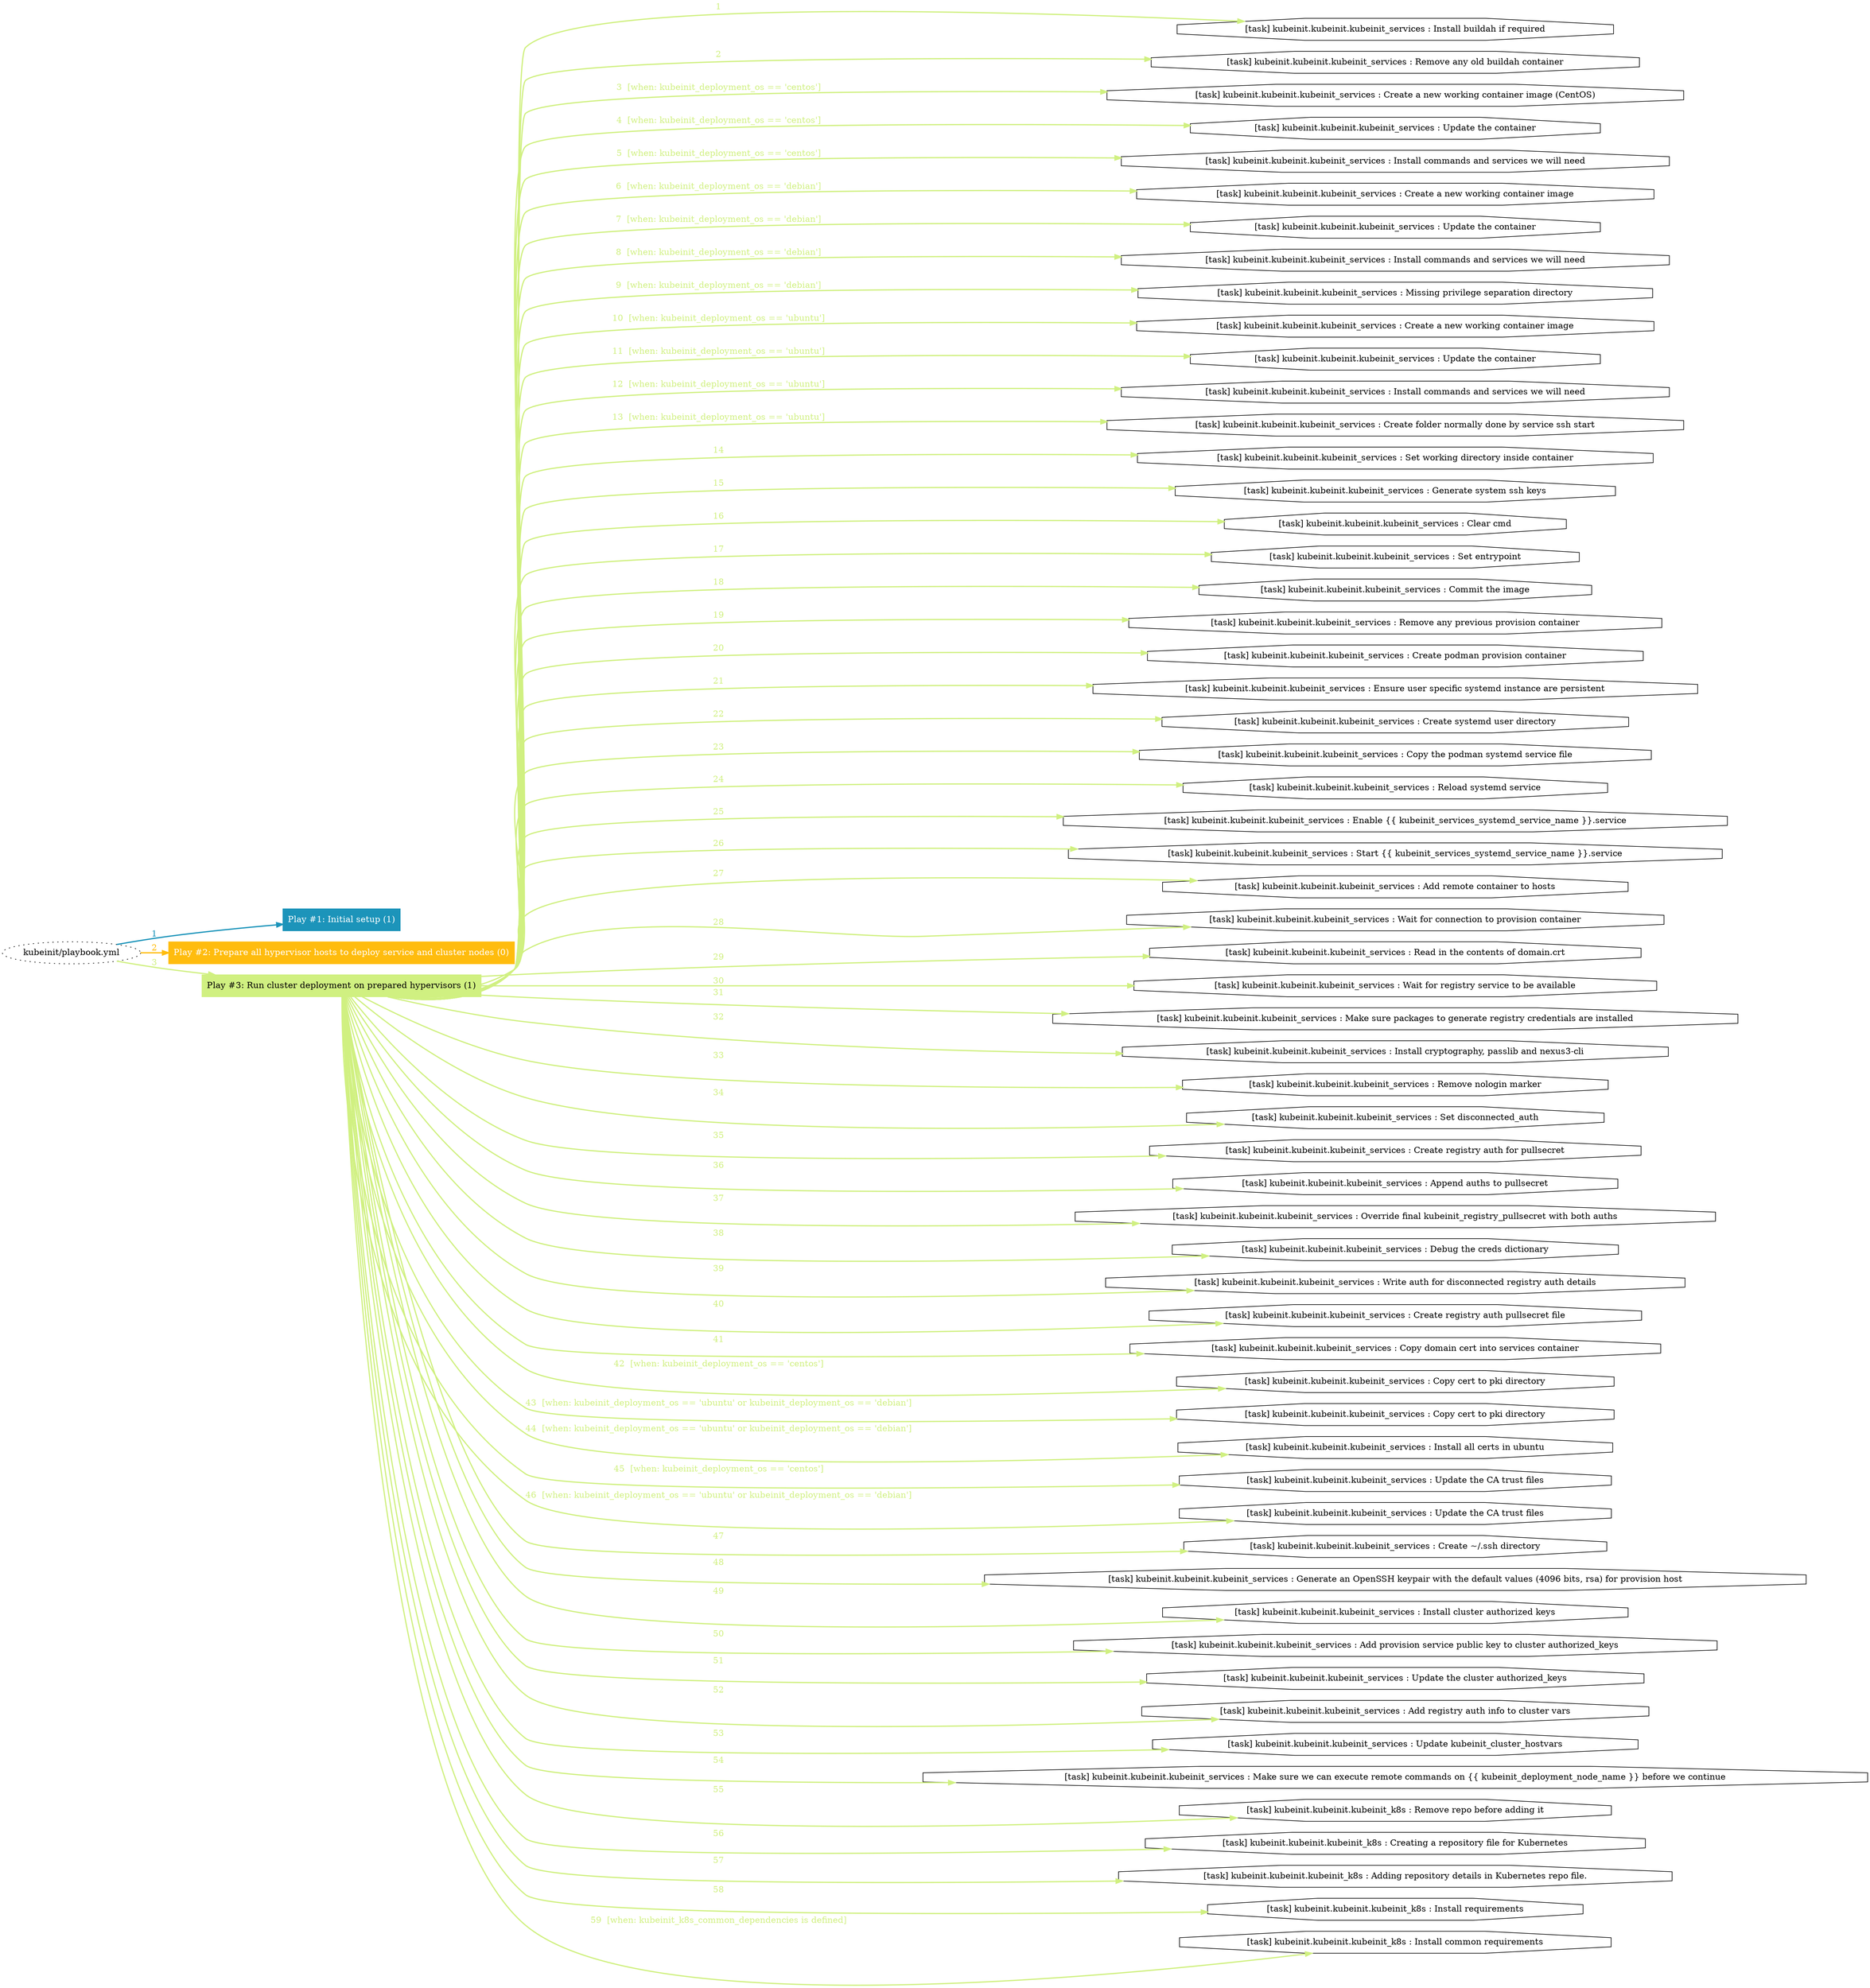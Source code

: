 digraph "kubeinit/playbook.yml "{
	graph [concentrate=true ordering=in rankdir=LR ratio=fill]
	edge [esep=5 sep=10]
	"kubeinit/playbook.yml" [id=root_node style=dotted]
	subgraph "Play #1: Initial setup (1) "{
		"Play #1: Initial setup (1)" [color="#1c94ba" fontcolor="#ffffff" id="play_29b87b8f-0fdd-4b36-854d-129296c58a16" shape=box style=filled tooltip=localhost]
		"kubeinit/playbook.yml" -> "Play #1: Initial setup (1)" [label=1 color="#1c94ba" fontcolor="#1c94ba" id="edge_b5586f65-a335-4f4d-98b8-f90b5cbd3904" style=bold]
	}
	subgraph "Play #2: Prepare all hypervisor hosts to deploy service and cluster nodes (0) "{
		"Play #2: Prepare all hypervisor hosts to deploy service and cluster nodes (0)" [color="#ffbc0e" fontcolor="#ffffff" id="play_4aab4918-3449-482a-9fea-32473d46585b" shape=box style=filled tooltip=""]
		"kubeinit/playbook.yml" -> "Play #2: Prepare all hypervisor hosts to deploy service and cluster nodes (0)" [label=2 color="#ffbc0e" fontcolor="#ffbc0e" id="edge_00f5a5d6-8916-40a8-9ea0-eaa24929d056" style=bold]
	}
	subgraph "Play #3: Run cluster deployment on prepared hypervisors (1) "{
		"Play #3: Run cluster deployment on prepared hypervisors (1)" [color="#d0f081" fontcolor="#000000" id="play_b9c21318-3358-41f0-8b5f-6bab7d088795" shape=box style=filled tooltip=localhost]
		"kubeinit/playbook.yml" -> "Play #3: Run cluster deployment on prepared hypervisors (1)" [label=3 color="#d0f081" fontcolor="#d0f081" id="edge_12514e2d-3f95-4565-b90e-bd3623ab21ed" style=bold]
		"task_64f54cff-8f64-4088-8420-ba0b6870f16a" [label="[task] kubeinit.kubeinit.kubeinit_services : Install buildah if required" id="task_64f54cff-8f64-4088-8420-ba0b6870f16a" shape=octagon tooltip="[task] kubeinit.kubeinit.kubeinit_services : Install buildah if required"]
		"Play #3: Run cluster deployment on prepared hypervisors (1)" -> "task_64f54cff-8f64-4088-8420-ba0b6870f16a" [label=1 color="#d0f081" fontcolor="#d0f081" id="edge_3d03510e-0204-4a66-9817-94933d5da8c4" style=bold]
		"task_40789349-a93d-4ec5-aba4-9946929e3420" [label="[task] kubeinit.kubeinit.kubeinit_services : Remove any old buildah container" id="task_40789349-a93d-4ec5-aba4-9946929e3420" shape=octagon tooltip="[task] kubeinit.kubeinit.kubeinit_services : Remove any old buildah container"]
		"Play #3: Run cluster deployment on prepared hypervisors (1)" -> "task_40789349-a93d-4ec5-aba4-9946929e3420" [label=2 color="#d0f081" fontcolor="#d0f081" id="edge_0ecee72d-cb5e-41f0-bdc2-fa69a0ae7123" style=bold]
		"task_d4981520-4e50-41e0-a2d9-477f64ce1bac" [label="[task] kubeinit.kubeinit.kubeinit_services : Create a new working container image (CentOS)" id="task_d4981520-4e50-41e0-a2d9-477f64ce1bac" shape=octagon tooltip="[task] kubeinit.kubeinit.kubeinit_services : Create a new working container image (CentOS)"]
		"Play #3: Run cluster deployment on prepared hypervisors (1)" -> "task_d4981520-4e50-41e0-a2d9-477f64ce1bac" [label="3  [when: kubeinit_deployment_os == 'centos']" color="#d0f081" fontcolor="#d0f081" id="edge_f1e5170f-4dd1-4eee-a61c-c61f55b99eb6" style=bold]
		"task_a1af40a3-cc0d-48ac-b5df-0e24d47d085e" [label="[task] kubeinit.kubeinit.kubeinit_services : Update the container" id="task_a1af40a3-cc0d-48ac-b5df-0e24d47d085e" shape=octagon tooltip="[task] kubeinit.kubeinit.kubeinit_services : Update the container"]
		"Play #3: Run cluster deployment on prepared hypervisors (1)" -> "task_a1af40a3-cc0d-48ac-b5df-0e24d47d085e" [label="4  [when: kubeinit_deployment_os == 'centos']" color="#d0f081" fontcolor="#d0f081" id="edge_4e395f7a-da8f-4c9a-9351-66bf07e8a0a5" style=bold]
		"task_2373536e-0553-4041-9d6c-23491839749d" [label="[task] kubeinit.kubeinit.kubeinit_services : Install commands and services we will need" id="task_2373536e-0553-4041-9d6c-23491839749d" shape=octagon tooltip="[task] kubeinit.kubeinit.kubeinit_services : Install commands and services we will need"]
		"Play #3: Run cluster deployment on prepared hypervisors (1)" -> "task_2373536e-0553-4041-9d6c-23491839749d" [label="5  [when: kubeinit_deployment_os == 'centos']" color="#d0f081" fontcolor="#d0f081" id="edge_54c1155c-4896-46bb-9dbf-697da2a6e8e9" style=bold]
		"task_eb84dabb-9601-4a67-a0eb-ca50bb088271" [label="[task] kubeinit.kubeinit.kubeinit_services : Create a new working container image" id="task_eb84dabb-9601-4a67-a0eb-ca50bb088271" shape=octagon tooltip="[task] kubeinit.kubeinit.kubeinit_services : Create a new working container image"]
		"Play #3: Run cluster deployment on prepared hypervisors (1)" -> "task_eb84dabb-9601-4a67-a0eb-ca50bb088271" [label="6  [when: kubeinit_deployment_os == 'debian']" color="#d0f081" fontcolor="#d0f081" id="edge_860d1847-f77d-461f-b079-e540faa2cf71" style=bold]
		"task_e0d146d5-87e9-4c66-853a-edfd0db8e529" [label="[task] kubeinit.kubeinit.kubeinit_services : Update the container" id="task_e0d146d5-87e9-4c66-853a-edfd0db8e529" shape=octagon tooltip="[task] kubeinit.kubeinit.kubeinit_services : Update the container"]
		"Play #3: Run cluster deployment on prepared hypervisors (1)" -> "task_e0d146d5-87e9-4c66-853a-edfd0db8e529" [label="7  [when: kubeinit_deployment_os == 'debian']" color="#d0f081" fontcolor="#d0f081" id="edge_2a23489b-6214-4441-a83e-34aaeae25ac9" style=bold]
		"task_1feb4390-cd9a-4763-8b6b-f8a2ab420c46" [label="[task] kubeinit.kubeinit.kubeinit_services : Install commands and services we will need" id="task_1feb4390-cd9a-4763-8b6b-f8a2ab420c46" shape=octagon tooltip="[task] kubeinit.kubeinit.kubeinit_services : Install commands and services we will need"]
		"Play #3: Run cluster deployment on prepared hypervisors (1)" -> "task_1feb4390-cd9a-4763-8b6b-f8a2ab420c46" [label="8  [when: kubeinit_deployment_os == 'debian']" color="#d0f081" fontcolor="#d0f081" id="edge_8e166ed4-bdd9-490d-90f6-3051499c4605" style=bold]
		"task_79bc1f2f-0765-4b62-abb2-3312d5cfbe4d" [label="[task] kubeinit.kubeinit.kubeinit_services : Missing privilege separation directory" id="task_79bc1f2f-0765-4b62-abb2-3312d5cfbe4d" shape=octagon tooltip="[task] kubeinit.kubeinit.kubeinit_services : Missing privilege separation directory"]
		"Play #3: Run cluster deployment on prepared hypervisors (1)" -> "task_79bc1f2f-0765-4b62-abb2-3312d5cfbe4d" [label="9  [when: kubeinit_deployment_os == 'debian']" color="#d0f081" fontcolor="#d0f081" id="edge_7ab45359-207f-4fbf-8d89-8cf2e3de2985" style=bold]
		"task_0a2bfb3e-2fd8-4d55-bae8-c57c985212b7" [label="[task] kubeinit.kubeinit.kubeinit_services : Create a new working container image" id="task_0a2bfb3e-2fd8-4d55-bae8-c57c985212b7" shape=octagon tooltip="[task] kubeinit.kubeinit.kubeinit_services : Create a new working container image"]
		"Play #3: Run cluster deployment on prepared hypervisors (1)" -> "task_0a2bfb3e-2fd8-4d55-bae8-c57c985212b7" [label="10  [when: kubeinit_deployment_os == 'ubuntu']" color="#d0f081" fontcolor="#d0f081" id="edge_b71d500d-640c-4d7a-bd1d-579a8b7dd7d3" style=bold]
		"task_10ece4c9-1888-4dd7-8469-607d15bec82f" [label="[task] kubeinit.kubeinit.kubeinit_services : Update the container" id="task_10ece4c9-1888-4dd7-8469-607d15bec82f" shape=octagon tooltip="[task] kubeinit.kubeinit.kubeinit_services : Update the container"]
		"Play #3: Run cluster deployment on prepared hypervisors (1)" -> "task_10ece4c9-1888-4dd7-8469-607d15bec82f" [label="11  [when: kubeinit_deployment_os == 'ubuntu']" color="#d0f081" fontcolor="#d0f081" id="edge_55e76ede-1efa-47aa-b7fb-f5632c77315f" style=bold]
		"task_93231d03-b3fc-42bb-9e4a-1799abe37419" [label="[task] kubeinit.kubeinit.kubeinit_services : Install commands and services we will need" id="task_93231d03-b3fc-42bb-9e4a-1799abe37419" shape=octagon tooltip="[task] kubeinit.kubeinit.kubeinit_services : Install commands and services we will need"]
		"Play #3: Run cluster deployment on prepared hypervisors (1)" -> "task_93231d03-b3fc-42bb-9e4a-1799abe37419" [label="12  [when: kubeinit_deployment_os == 'ubuntu']" color="#d0f081" fontcolor="#d0f081" id="edge_04cba4d3-0c72-43fa-a866-f7670f59b770" style=bold]
		"task_4c013f59-f020-43af-be65-ca9d996f1d30" [label="[task] kubeinit.kubeinit.kubeinit_services : Create folder normally done by service ssh start" id="task_4c013f59-f020-43af-be65-ca9d996f1d30" shape=octagon tooltip="[task] kubeinit.kubeinit.kubeinit_services : Create folder normally done by service ssh start"]
		"Play #3: Run cluster deployment on prepared hypervisors (1)" -> "task_4c013f59-f020-43af-be65-ca9d996f1d30" [label="13  [when: kubeinit_deployment_os == 'ubuntu']" color="#d0f081" fontcolor="#d0f081" id="edge_9069456b-8d8f-4e45-b8c3-82aeeaa40d30" style=bold]
		"task_c351be33-01d3-48dc-afd2-74ac24d9efed" [label="[task] kubeinit.kubeinit.kubeinit_services : Set working directory inside container" id="task_c351be33-01d3-48dc-afd2-74ac24d9efed" shape=octagon tooltip="[task] kubeinit.kubeinit.kubeinit_services : Set working directory inside container"]
		"Play #3: Run cluster deployment on prepared hypervisors (1)" -> "task_c351be33-01d3-48dc-afd2-74ac24d9efed" [label=14 color="#d0f081" fontcolor="#d0f081" id="edge_7b7c2c24-599c-492d-9fe5-db37245b81c7" style=bold]
		"task_122ee28f-96fa-45a1-821b-42dd9e033fce" [label="[task] kubeinit.kubeinit.kubeinit_services : Generate system ssh keys" id="task_122ee28f-96fa-45a1-821b-42dd9e033fce" shape=octagon tooltip="[task] kubeinit.kubeinit.kubeinit_services : Generate system ssh keys"]
		"Play #3: Run cluster deployment on prepared hypervisors (1)" -> "task_122ee28f-96fa-45a1-821b-42dd9e033fce" [label=15 color="#d0f081" fontcolor="#d0f081" id="edge_1ea03c93-8d1c-4298-a336-27d84ccabbcf" style=bold]
		"task_db1c9958-5a02-4987-97b4-704952884610" [label="[task] kubeinit.kubeinit.kubeinit_services : Clear cmd" id="task_db1c9958-5a02-4987-97b4-704952884610" shape=octagon tooltip="[task] kubeinit.kubeinit.kubeinit_services : Clear cmd"]
		"Play #3: Run cluster deployment on prepared hypervisors (1)" -> "task_db1c9958-5a02-4987-97b4-704952884610" [label=16 color="#d0f081" fontcolor="#d0f081" id="edge_3e49dbe1-fadf-450d-91f3-5283923fc2db" style=bold]
		"task_f7771992-ee7b-4231-a5c2-625f9cfb90bd" [label="[task] kubeinit.kubeinit.kubeinit_services : Set entrypoint" id="task_f7771992-ee7b-4231-a5c2-625f9cfb90bd" shape=octagon tooltip="[task] kubeinit.kubeinit.kubeinit_services : Set entrypoint"]
		"Play #3: Run cluster deployment on prepared hypervisors (1)" -> "task_f7771992-ee7b-4231-a5c2-625f9cfb90bd" [label=17 color="#d0f081" fontcolor="#d0f081" id="edge_77ef4fac-d9c4-4bfa-84fb-444500b6b852" style=bold]
		"task_5444ef27-8c7d-4331-bd43-550921b3196f" [label="[task] kubeinit.kubeinit.kubeinit_services : Commit the image" id="task_5444ef27-8c7d-4331-bd43-550921b3196f" shape=octagon tooltip="[task] kubeinit.kubeinit.kubeinit_services : Commit the image"]
		"Play #3: Run cluster deployment on prepared hypervisors (1)" -> "task_5444ef27-8c7d-4331-bd43-550921b3196f" [label=18 color="#d0f081" fontcolor="#d0f081" id="edge_814d8335-4272-48b3-9786-f5d44f9ecf5c" style=bold]
		"task_6ee14a60-376d-40f2-b38c-56cf662def93" [label="[task] kubeinit.kubeinit.kubeinit_services : Remove any previous provision container" id="task_6ee14a60-376d-40f2-b38c-56cf662def93" shape=octagon tooltip="[task] kubeinit.kubeinit.kubeinit_services : Remove any previous provision container"]
		"Play #3: Run cluster deployment on prepared hypervisors (1)" -> "task_6ee14a60-376d-40f2-b38c-56cf662def93" [label=19 color="#d0f081" fontcolor="#d0f081" id="edge_b00192ff-821f-49c7-b049-ac52c3bf9abf" style=bold]
		"task_d97b1d64-4bbd-47d7-8a24-3fe3a62de0f5" [label="[task] kubeinit.kubeinit.kubeinit_services : Create podman provision container" id="task_d97b1d64-4bbd-47d7-8a24-3fe3a62de0f5" shape=octagon tooltip="[task] kubeinit.kubeinit.kubeinit_services : Create podman provision container"]
		"Play #3: Run cluster deployment on prepared hypervisors (1)" -> "task_d97b1d64-4bbd-47d7-8a24-3fe3a62de0f5" [label=20 color="#d0f081" fontcolor="#d0f081" id="edge_2f7b3e3f-7d23-421d-bbd8-142fc901f330" style=bold]
		"task_72d67df8-e2ae-4b49-8785-9f585ecb3ee5" [label="[task] kubeinit.kubeinit.kubeinit_services : Ensure user specific systemd instance are persistent" id="task_72d67df8-e2ae-4b49-8785-9f585ecb3ee5" shape=octagon tooltip="[task] kubeinit.kubeinit.kubeinit_services : Ensure user specific systemd instance are persistent"]
		"Play #3: Run cluster deployment on prepared hypervisors (1)" -> "task_72d67df8-e2ae-4b49-8785-9f585ecb3ee5" [label=21 color="#d0f081" fontcolor="#d0f081" id="edge_01476ec0-9e33-41d6-a5b4-fc94b662eafc" style=bold]
		"task_4c6c78d0-ccbb-4c4f-a8c4-b49ba49d1f67" [label="[task] kubeinit.kubeinit.kubeinit_services : Create systemd user directory" id="task_4c6c78d0-ccbb-4c4f-a8c4-b49ba49d1f67" shape=octagon tooltip="[task] kubeinit.kubeinit.kubeinit_services : Create systemd user directory"]
		"Play #3: Run cluster deployment on prepared hypervisors (1)" -> "task_4c6c78d0-ccbb-4c4f-a8c4-b49ba49d1f67" [label=22 color="#d0f081" fontcolor="#d0f081" id="edge_b0c0c6e0-8274-4bd9-a888-5b7db061928c" style=bold]
		"task_5665e71d-69d7-4a5f-a5a9-b952cc92e696" [label="[task] kubeinit.kubeinit.kubeinit_services : Copy the podman systemd service file" id="task_5665e71d-69d7-4a5f-a5a9-b952cc92e696" shape=octagon tooltip="[task] kubeinit.kubeinit.kubeinit_services : Copy the podman systemd service file"]
		"Play #3: Run cluster deployment on prepared hypervisors (1)" -> "task_5665e71d-69d7-4a5f-a5a9-b952cc92e696" [label=23 color="#d0f081" fontcolor="#d0f081" id="edge_0c673fa9-53fb-4af3-b604-f1db922a8e99" style=bold]
		"task_83db2468-7e31-49b6-9010-a3a6469e075b" [label="[task] kubeinit.kubeinit.kubeinit_services : Reload systemd service" id="task_83db2468-7e31-49b6-9010-a3a6469e075b" shape=octagon tooltip="[task] kubeinit.kubeinit.kubeinit_services : Reload systemd service"]
		"Play #3: Run cluster deployment on prepared hypervisors (1)" -> "task_83db2468-7e31-49b6-9010-a3a6469e075b" [label=24 color="#d0f081" fontcolor="#d0f081" id="edge_92f4af39-ab41-450d-9709-95bd78855da9" style=bold]
		"task_3a60735d-a1e6-4423-93a4-f69b0bf38fc3" [label="[task] kubeinit.kubeinit.kubeinit_services : Enable {{ kubeinit_services_systemd_service_name }}.service" id="task_3a60735d-a1e6-4423-93a4-f69b0bf38fc3" shape=octagon tooltip="[task] kubeinit.kubeinit.kubeinit_services : Enable {{ kubeinit_services_systemd_service_name }}.service"]
		"Play #3: Run cluster deployment on prepared hypervisors (1)" -> "task_3a60735d-a1e6-4423-93a4-f69b0bf38fc3" [label=25 color="#d0f081" fontcolor="#d0f081" id="edge_7cbd6bec-b045-42bb-b68d-0edd0ffd1044" style=bold]
		"task_d24f2cca-1289-46da-bde0-2c731d4a072c" [label="[task] kubeinit.kubeinit.kubeinit_services : Start {{ kubeinit_services_systemd_service_name }}.service" id="task_d24f2cca-1289-46da-bde0-2c731d4a072c" shape=octagon tooltip="[task] kubeinit.kubeinit.kubeinit_services : Start {{ kubeinit_services_systemd_service_name }}.service"]
		"Play #3: Run cluster deployment on prepared hypervisors (1)" -> "task_d24f2cca-1289-46da-bde0-2c731d4a072c" [label=26 color="#d0f081" fontcolor="#d0f081" id="edge_c3dc2d9e-0051-4f03-9c6e-b47fa8693523" style=bold]
		"task_e20a73b3-9f4a-41d1-a0b5-7667eb0d304c" [label="[task] kubeinit.kubeinit.kubeinit_services : Add remote container to hosts" id="task_e20a73b3-9f4a-41d1-a0b5-7667eb0d304c" shape=octagon tooltip="[task] kubeinit.kubeinit.kubeinit_services : Add remote container to hosts"]
		"Play #3: Run cluster deployment on prepared hypervisors (1)" -> "task_e20a73b3-9f4a-41d1-a0b5-7667eb0d304c" [label=27 color="#d0f081" fontcolor="#d0f081" id="edge_458fcb41-d161-43de-916a-4328ad77792c" style=bold]
		"task_b998feb3-d03c-4e97-82c7-9ca4e3fa0cda" [label="[task] kubeinit.kubeinit.kubeinit_services : Wait for connection to provision container" id="task_b998feb3-d03c-4e97-82c7-9ca4e3fa0cda" shape=octagon tooltip="[task] kubeinit.kubeinit.kubeinit_services : Wait for connection to provision container"]
		"Play #3: Run cluster deployment on prepared hypervisors (1)" -> "task_b998feb3-d03c-4e97-82c7-9ca4e3fa0cda" [label=28 color="#d0f081" fontcolor="#d0f081" id="edge_47e0f6a5-5fbe-4845-9a57-dc2e519f199b" style=bold]
		"task_b3a63928-f04f-4c2f-a83d-80431147a27a" [label="[task] kubeinit.kubeinit.kubeinit_services : Read in the contents of domain.crt" id="task_b3a63928-f04f-4c2f-a83d-80431147a27a" shape=octagon tooltip="[task] kubeinit.kubeinit.kubeinit_services : Read in the contents of domain.crt"]
		"Play #3: Run cluster deployment on prepared hypervisors (1)" -> "task_b3a63928-f04f-4c2f-a83d-80431147a27a" [label=29 color="#d0f081" fontcolor="#d0f081" id="edge_824dba9e-fc3f-4213-add9-535c722866b2" style=bold]
		"task_7bed4878-b797-49c3-90ea-c0f95acf9fc5" [label="[task] kubeinit.kubeinit.kubeinit_services : Wait for registry service to be available" id="task_7bed4878-b797-49c3-90ea-c0f95acf9fc5" shape=octagon tooltip="[task] kubeinit.kubeinit.kubeinit_services : Wait for registry service to be available"]
		"Play #3: Run cluster deployment on prepared hypervisors (1)" -> "task_7bed4878-b797-49c3-90ea-c0f95acf9fc5" [label=30 color="#d0f081" fontcolor="#d0f081" id="edge_ccbca482-8cda-459e-989f-3ca3602dfd05" style=bold]
		"task_993c4b23-4285-4544-9499-5a91e27a6126" [label="[task] kubeinit.kubeinit.kubeinit_services : Make sure packages to generate registry credentials are installed" id="task_993c4b23-4285-4544-9499-5a91e27a6126" shape=octagon tooltip="[task] kubeinit.kubeinit.kubeinit_services : Make sure packages to generate registry credentials are installed"]
		"Play #3: Run cluster deployment on prepared hypervisors (1)" -> "task_993c4b23-4285-4544-9499-5a91e27a6126" [label=31 color="#d0f081" fontcolor="#d0f081" id="edge_8c6a15c2-65a1-4296-be99-e01e9570e676" style=bold]
		"task_1b09796d-6443-4abe-a123-7abeed3d30ab" [label="[task] kubeinit.kubeinit.kubeinit_services : Install cryptography, passlib and nexus3-cli" id="task_1b09796d-6443-4abe-a123-7abeed3d30ab" shape=octagon tooltip="[task] kubeinit.kubeinit.kubeinit_services : Install cryptography, passlib and nexus3-cli"]
		"Play #3: Run cluster deployment on prepared hypervisors (1)" -> "task_1b09796d-6443-4abe-a123-7abeed3d30ab" [label=32 color="#d0f081" fontcolor="#d0f081" id="edge_403e435c-97ad-4c23-877a-e4a96cd00328" style=bold]
		"task_9ecaf28a-2d24-4438-9b77-ed259c881750" [label="[task] kubeinit.kubeinit.kubeinit_services : Remove nologin marker" id="task_9ecaf28a-2d24-4438-9b77-ed259c881750" shape=octagon tooltip="[task] kubeinit.kubeinit.kubeinit_services : Remove nologin marker"]
		"Play #3: Run cluster deployment on prepared hypervisors (1)" -> "task_9ecaf28a-2d24-4438-9b77-ed259c881750" [label=33 color="#d0f081" fontcolor="#d0f081" id="edge_1de578ba-5677-48d0-93ca-66ea8825b68a" style=bold]
		"task_a918bf75-ad61-4ae1-80d9-87d9230f6cc1" [label="[task] kubeinit.kubeinit.kubeinit_services : Set disconnected_auth" id="task_a918bf75-ad61-4ae1-80d9-87d9230f6cc1" shape=octagon tooltip="[task] kubeinit.kubeinit.kubeinit_services : Set disconnected_auth"]
		"Play #3: Run cluster deployment on prepared hypervisors (1)" -> "task_a918bf75-ad61-4ae1-80d9-87d9230f6cc1" [label=34 color="#d0f081" fontcolor="#d0f081" id="edge_8edc78b4-8793-4090-ad7c-1b10eedd6b08" style=bold]
		"task_8f46aa38-b933-42fc-9090-7a8bcae4b97e" [label="[task] kubeinit.kubeinit.kubeinit_services : Create registry auth for pullsecret" id="task_8f46aa38-b933-42fc-9090-7a8bcae4b97e" shape=octagon tooltip="[task] kubeinit.kubeinit.kubeinit_services : Create registry auth for pullsecret"]
		"Play #3: Run cluster deployment on prepared hypervisors (1)" -> "task_8f46aa38-b933-42fc-9090-7a8bcae4b97e" [label=35 color="#d0f081" fontcolor="#d0f081" id="edge_c34d1442-7991-483a-b109-ba51f6bce2da" style=bold]
		"task_6b653f1c-b22f-43ae-8550-74ea51291172" [label="[task] kubeinit.kubeinit.kubeinit_services : Append auths to pullsecret" id="task_6b653f1c-b22f-43ae-8550-74ea51291172" shape=octagon tooltip="[task] kubeinit.kubeinit.kubeinit_services : Append auths to pullsecret"]
		"Play #3: Run cluster deployment on prepared hypervisors (1)" -> "task_6b653f1c-b22f-43ae-8550-74ea51291172" [label=36 color="#d0f081" fontcolor="#d0f081" id="edge_1436a016-cf00-4578-b6d2-529206f2a239" style=bold]
		"task_5087f17d-8143-4d15-8ff7-7b18fb269ed4" [label="[task] kubeinit.kubeinit.kubeinit_services : Override final kubeinit_registry_pullsecret with both auths" id="task_5087f17d-8143-4d15-8ff7-7b18fb269ed4" shape=octagon tooltip="[task] kubeinit.kubeinit.kubeinit_services : Override final kubeinit_registry_pullsecret with both auths"]
		"Play #3: Run cluster deployment on prepared hypervisors (1)" -> "task_5087f17d-8143-4d15-8ff7-7b18fb269ed4" [label=37 color="#d0f081" fontcolor="#d0f081" id="edge_dd7ea4d1-30a0-4ae9-a14e-78a7b3b20298" style=bold]
		"task_bdad60be-42f2-4e80-aae0-a57a43652b63" [label="[task] kubeinit.kubeinit.kubeinit_services : Debug the creds dictionary" id="task_bdad60be-42f2-4e80-aae0-a57a43652b63" shape=octagon tooltip="[task] kubeinit.kubeinit.kubeinit_services : Debug the creds dictionary"]
		"Play #3: Run cluster deployment on prepared hypervisors (1)" -> "task_bdad60be-42f2-4e80-aae0-a57a43652b63" [label=38 color="#d0f081" fontcolor="#d0f081" id="edge_2f6f110b-49d1-41ef-952d-2b377632e6c6" style=bold]
		"task_65355a75-ef65-4d94-b0c4-3a5609af6783" [label="[task] kubeinit.kubeinit.kubeinit_services : Write auth for disconnected registry auth details" id="task_65355a75-ef65-4d94-b0c4-3a5609af6783" shape=octagon tooltip="[task] kubeinit.kubeinit.kubeinit_services : Write auth for disconnected registry auth details"]
		"Play #3: Run cluster deployment on prepared hypervisors (1)" -> "task_65355a75-ef65-4d94-b0c4-3a5609af6783" [label=39 color="#d0f081" fontcolor="#d0f081" id="edge_e643d6e6-82d4-4c70-9187-b794e7757295" style=bold]
		"task_60d6e43e-5680-43e4-b5b6-29909f49ed3c" [label="[task] kubeinit.kubeinit.kubeinit_services : Create registry auth pullsecret file" id="task_60d6e43e-5680-43e4-b5b6-29909f49ed3c" shape=octagon tooltip="[task] kubeinit.kubeinit.kubeinit_services : Create registry auth pullsecret file"]
		"Play #3: Run cluster deployment on prepared hypervisors (1)" -> "task_60d6e43e-5680-43e4-b5b6-29909f49ed3c" [label=40 color="#d0f081" fontcolor="#d0f081" id="edge_afd98ac3-19e2-4814-94a4-fe40ed8efb0c" style=bold]
		"task_e94afe33-c33f-4d38-af6d-802b047ff264" [label="[task] kubeinit.kubeinit.kubeinit_services : Copy domain cert into services container" id="task_e94afe33-c33f-4d38-af6d-802b047ff264" shape=octagon tooltip="[task] kubeinit.kubeinit.kubeinit_services : Copy domain cert into services container"]
		"Play #3: Run cluster deployment on prepared hypervisors (1)" -> "task_e94afe33-c33f-4d38-af6d-802b047ff264" [label=41 color="#d0f081" fontcolor="#d0f081" id="edge_7554f0a7-9005-4867-8a75-83ead2f0fbaf" style=bold]
		"task_4d603f9e-c517-4c65-a36c-6749de7f700c" [label="[task] kubeinit.kubeinit.kubeinit_services : Copy cert to pki directory" id="task_4d603f9e-c517-4c65-a36c-6749de7f700c" shape=octagon tooltip="[task] kubeinit.kubeinit.kubeinit_services : Copy cert to pki directory"]
		"Play #3: Run cluster deployment on prepared hypervisors (1)" -> "task_4d603f9e-c517-4c65-a36c-6749de7f700c" [label="42  [when: kubeinit_deployment_os == 'centos']" color="#d0f081" fontcolor="#d0f081" id="edge_d8d886d8-0a0d-4e54-b68e-dc28cc1e0665" style=bold]
		"task_871f0120-ffb0-40b0-847e-dff2ce1b0bf1" [label="[task] kubeinit.kubeinit.kubeinit_services : Copy cert to pki directory" id="task_871f0120-ffb0-40b0-847e-dff2ce1b0bf1" shape=octagon tooltip="[task] kubeinit.kubeinit.kubeinit_services : Copy cert to pki directory"]
		"Play #3: Run cluster deployment on prepared hypervisors (1)" -> "task_871f0120-ffb0-40b0-847e-dff2ce1b0bf1" [label="43  [when: kubeinit_deployment_os == 'ubuntu' or kubeinit_deployment_os == 'debian']" color="#d0f081" fontcolor="#d0f081" id="edge_84baceef-2881-4535-9518-22aecd9516e2" style=bold]
		"task_4c125223-a9eb-4e62-a51c-060a8fbfc80c" [label="[task] kubeinit.kubeinit.kubeinit_services : Install all certs in ubuntu" id="task_4c125223-a9eb-4e62-a51c-060a8fbfc80c" shape=octagon tooltip="[task] kubeinit.kubeinit.kubeinit_services : Install all certs in ubuntu"]
		"Play #3: Run cluster deployment on prepared hypervisors (1)" -> "task_4c125223-a9eb-4e62-a51c-060a8fbfc80c" [label="44  [when: kubeinit_deployment_os == 'ubuntu' or kubeinit_deployment_os == 'debian']" color="#d0f081" fontcolor="#d0f081" id="edge_f747fd3b-9e63-4b0c-944f-26052632f205" style=bold]
		"task_6bab33a5-954a-44a8-aea4-b276bdd3a2a2" [label="[task] kubeinit.kubeinit.kubeinit_services : Update the CA trust files" id="task_6bab33a5-954a-44a8-aea4-b276bdd3a2a2" shape=octagon tooltip="[task] kubeinit.kubeinit.kubeinit_services : Update the CA trust files"]
		"Play #3: Run cluster deployment on prepared hypervisors (1)" -> "task_6bab33a5-954a-44a8-aea4-b276bdd3a2a2" [label="45  [when: kubeinit_deployment_os == 'centos']" color="#d0f081" fontcolor="#d0f081" id="edge_73173164-ada0-4c55-b206-52ec47e48f78" style=bold]
		"task_3576c0e9-bc7a-40c5-a729-216e62429a47" [label="[task] kubeinit.kubeinit.kubeinit_services : Update the CA trust files" id="task_3576c0e9-bc7a-40c5-a729-216e62429a47" shape=octagon tooltip="[task] kubeinit.kubeinit.kubeinit_services : Update the CA trust files"]
		"Play #3: Run cluster deployment on prepared hypervisors (1)" -> "task_3576c0e9-bc7a-40c5-a729-216e62429a47" [label="46  [when: kubeinit_deployment_os == 'ubuntu' or kubeinit_deployment_os == 'debian']" color="#d0f081" fontcolor="#d0f081" id="edge_f728ae70-7623-4717-ae19-80932eb5f32b" style=bold]
		"task_db986164-cbcd-4082-9e75-656643399b51" [label="[task] kubeinit.kubeinit.kubeinit_services : Create ~/.ssh directory" id="task_db986164-cbcd-4082-9e75-656643399b51" shape=octagon tooltip="[task] kubeinit.kubeinit.kubeinit_services : Create ~/.ssh directory"]
		"Play #3: Run cluster deployment on prepared hypervisors (1)" -> "task_db986164-cbcd-4082-9e75-656643399b51" [label=47 color="#d0f081" fontcolor="#d0f081" id="edge_9948c52a-bcd6-495d-bb9d-f43945ee8d06" style=bold]
		"task_ece3b862-66df-491b-8156-fff642c576c7" [label="[task] kubeinit.kubeinit.kubeinit_services : Generate an OpenSSH keypair with the default values (4096 bits, rsa) for provision host" id="task_ece3b862-66df-491b-8156-fff642c576c7" shape=octagon tooltip="[task] kubeinit.kubeinit.kubeinit_services : Generate an OpenSSH keypair with the default values (4096 bits, rsa) for provision host"]
		"Play #3: Run cluster deployment on prepared hypervisors (1)" -> "task_ece3b862-66df-491b-8156-fff642c576c7" [label=48 color="#d0f081" fontcolor="#d0f081" id="edge_22842ae0-1d30-408a-8f39-1fa692860eab" style=bold]
		"task_3fdba8b8-4e64-475e-8a2b-f1c21185e297" [label="[task] kubeinit.kubeinit.kubeinit_services : Install cluster authorized keys" id="task_3fdba8b8-4e64-475e-8a2b-f1c21185e297" shape=octagon tooltip="[task] kubeinit.kubeinit.kubeinit_services : Install cluster authorized keys"]
		"Play #3: Run cluster deployment on prepared hypervisors (1)" -> "task_3fdba8b8-4e64-475e-8a2b-f1c21185e297" [label=49 color="#d0f081" fontcolor="#d0f081" id="edge_199e9097-8106-47c7-9e4f-4fda7666ab33" style=bold]
		"task_1ee9c128-3a97-4fca-be17-6234ea11e026" [label="[task] kubeinit.kubeinit.kubeinit_services : Add provision service public key to cluster authorized_keys" id="task_1ee9c128-3a97-4fca-be17-6234ea11e026" shape=octagon tooltip="[task] kubeinit.kubeinit.kubeinit_services : Add provision service public key to cluster authorized_keys"]
		"Play #3: Run cluster deployment on prepared hypervisors (1)" -> "task_1ee9c128-3a97-4fca-be17-6234ea11e026" [label=50 color="#d0f081" fontcolor="#d0f081" id="edge_98a9b40e-d683-4c06-9f78-bc25c9bd89c3" style=bold]
		"task_3efb4231-3f22-4bad-885f-dd8e335bc9ea" [label="[task] kubeinit.kubeinit.kubeinit_services : Update the cluster authorized_keys" id="task_3efb4231-3f22-4bad-885f-dd8e335bc9ea" shape=octagon tooltip="[task] kubeinit.kubeinit.kubeinit_services : Update the cluster authorized_keys"]
		"Play #3: Run cluster deployment on prepared hypervisors (1)" -> "task_3efb4231-3f22-4bad-885f-dd8e335bc9ea" [label=51 color="#d0f081" fontcolor="#d0f081" id="edge_bb2693f4-4a6a-42d1-ae7d-8eb1719bca8d" style=bold]
		"task_7824666f-bba9-44da-ad3c-0f338b04f783" [label="[task] kubeinit.kubeinit.kubeinit_services : Add registry auth info to cluster vars" id="task_7824666f-bba9-44da-ad3c-0f338b04f783" shape=octagon tooltip="[task] kubeinit.kubeinit.kubeinit_services : Add registry auth info to cluster vars"]
		"Play #3: Run cluster deployment on prepared hypervisors (1)" -> "task_7824666f-bba9-44da-ad3c-0f338b04f783" [label=52 color="#d0f081" fontcolor="#d0f081" id="edge_ef5675d7-ce4b-4f21-b16c-6bb5f64b8c32" style=bold]
		"task_ac934248-87e0-4aa3-824c-fbe61390380a" [label="[task] kubeinit.kubeinit.kubeinit_services : Update kubeinit_cluster_hostvars" id="task_ac934248-87e0-4aa3-824c-fbe61390380a" shape=octagon tooltip="[task] kubeinit.kubeinit.kubeinit_services : Update kubeinit_cluster_hostvars"]
		"Play #3: Run cluster deployment on prepared hypervisors (1)" -> "task_ac934248-87e0-4aa3-824c-fbe61390380a" [label=53 color="#d0f081" fontcolor="#d0f081" id="edge_0f0ec4ab-9387-4c3c-80db-8fe5329650af" style=bold]
		"task_08f4b8db-7e8d-43c7-83f7-c45d705ba091" [label="[task] kubeinit.kubeinit.kubeinit_services : Make sure we can execute remote commands on {{ kubeinit_deployment_node_name }} before we continue" id="task_08f4b8db-7e8d-43c7-83f7-c45d705ba091" shape=octagon tooltip="[task] kubeinit.kubeinit.kubeinit_services : Make sure we can execute remote commands on {{ kubeinit_deployment_node_name }} before we continue"]
		"Play #3: Run cluster deployment on prepared hypervisors (1)" -> "task_08f4b8db-7e8d-43c7-83f7-c45d705ba091" [label=54 color="#d0f081" fontcolor="#d0f081" id="edge_143b7a26-4550-400d-8b78-b5d9cdf98556" style=bold]
		"task_eb0d74f3-a4e8-45ed-8545-2505b862fb8c" [label="[task] kubeinit.kubeinit.kubeinit_k8s : Remove repo before adding it" id="task_eb0d74f3-a4e8-45ed-8545-2505b862fb8c" shape=octagon tooltip="[task] kubeinit.kubeinit.kubeinit_k8s : Remove repo before adding it"]
		"Play #3: Run cluster deployment on prepared hypervisors (1)" -> "task_eb0d74f3-a4e8-45ed-8545-2505b862fb8c" [label=55 color="#d0f081" fontcolor="#d0f081" id="edge_8760c93a-86f7-454c-bc5f-ef96c7bf0136" style=bold]
		"task_4e45c8dd-de87-4d43-b93f-0b69db4ea680" [label="[task] kubeinit.kubeinit.kubeinit_k8s : Creating a repository file for Kubernetes" id="task_4e45c8dd-de87-4d43-b93f-0b69db4ea680" shape=octagon tooltip="[task] kubeinit.kubeinit.kubeinit_k8s : Creating a repository file for Kubernetes"]
		"Play #3: Run cluster deployment on prepared hypervisors (1)" -> "task_4e45c8dd-de87-4d43-b93f-0b69db4ea680" [label=56 color="#d0f081" fontcolor="#d0f081" id="edge_716fc468-ac74-40fb-a51f-2c59ce68305b" style=bold]
		"task_6a7fc5f9-a7f5-4d89-aba0-cac62a5e2554" [label="[task] kubeinit.kubeinit.kubeinit_k8s : Adding repository details in Kubernetes repo file." id="task_6a7fc5f9-a7f5-4d89-aba0-cac62a5e2554" shape=octagon tooltip="[task] kubeinit.kubeinit.kubeinit_k8s : Adding repository details in Kubernetes repo file."]
		"Play #3: Run cluster deployment on prepared hypervisors (1)" -> "task_6a7fc5f9-a7f5-4d89-aba0-cac62a5e2554" [label=57 color="#d0f081" fontcolor="#d0f081" id="edge_5ad5ecef-c0a2-4c2b-b320-481335c63411" style=bold]
		"task_35791074-5245-44c9-9913-609f70bf1269" [label="[task] kubeinit.kubeinit.kubeinit_k8s : Install requirements" id="task_35791074-5245-44c9-9913-609f70bf1269" shape=octagon tooltip="[task] kubeinit.kubeinit.kubeinit_k8s : Install requirements"]
		"Play #3: Run cluster deployment on prepared hypervisors (1)" -> "task_35791074-5245-44c9-9913-609f70bf1269" [label=58 color="#d0f081" fontcolor="#d0f081" id="edge_1b3483dd-fdd1-4cdb-b484-59f7d96e4792" style=bold]
		"task_687ecffb-0864-4089-8f91-56cb6c012cba" [label="[task] kubeinit.kubeinit.kubeinit_k8s : Install common requirements" id="task_687ecffb-0864-4089-8f91-56cb6c012cba" shape=octagon tooltip="[task] kubeinit.kubeinit.kubeinit_k8s : Install common requirements"]
		"Play #3: Run cluster deployment on prepared hypervisors (1)" -> "task_687ecffb-0864-4089-8f91-56cb6c012cba" [label="59  [when: kubeinit_k8s_common_dependencies is defined]" color="#d0f081" fontcolor="#d0f081" id="edge_e72729a7-79b0-49d5-a044-fa5a1cb031d5" style=bold]
	}
}
